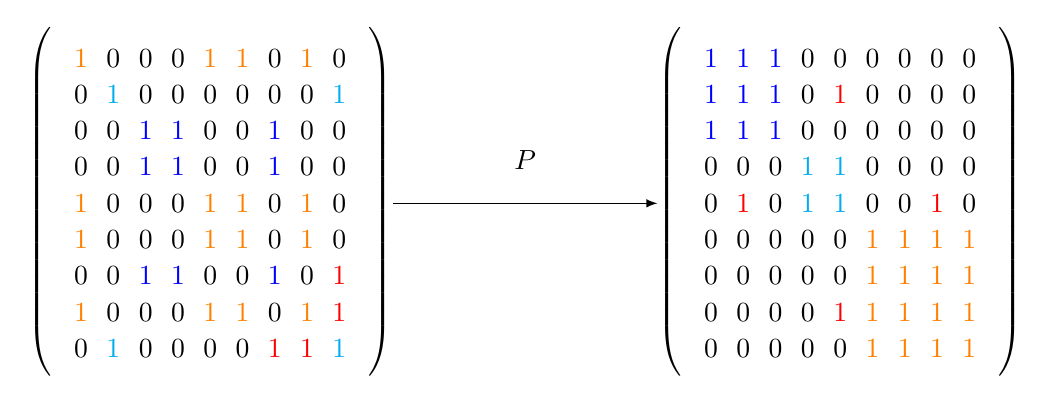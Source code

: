 \begin{tikzpicture}
    \matrix (A) [matrix of math nodes,
    left delimiter = (,
    right delimiter = )]
        {
        \node[orange]{1}; & \node[black]{0}; & \node[black]{0}; & \node[black]{0}; & \node[orange]{1}; & \node[orange]{1}; & \node[black]{0}; & \node[orange]{1}; & \node[black]{0};\\
        \node[black]{0}; & \node[cyan]{1}; & \node[black]{0}; & \node[black]{0}; & \node[black]{0}; & \node[black]{0}; & \node[black]{0}; & \node[black]{0}; & \node[cyan]{1};\\
        \node[black]{0}; & \node[black]{0}; & \node[blue]{1}; & \node[blue]{1}; & \node[black]{0}; & \node[black]{0}; & \node[blue]{1}; & \node[black]{0}; & \node[black]{0};\\
        \node[black]{0}; & \node[black]{0}; & \node[blue]{1}; & \node[blue]{1}; & \node[black]{0}; & \node[black]{0}; & \node[blue]{1}; & \node[black]{0}; & \node[black]{0};\\
        \node[orange]{1}; & \node[black]{0}; & \node[black]{0}; & \node[black]{0}; & \node[orange]{1}; & \node[orange]{1}; & \node[black]{0}; & \node[orange]{1}; & \node[black]{0};\\
        \node[orange]{1}; & \node[black]{0}; & \node[black]{0}; & \node[black]{0}; & \node[orange]{1}; & \node[orange]{1}; & \node[black]{0}; & \node[orange]{1}; & \node[black]{0};\\
        \node[black]{0}; & \node[black]{0}; & \node[blue]{1}; & \node[blue]{1}; & \node[black]{0}; & \node[black]{0}; & \node[blue]{1}; & \node[black]{0}; & \node[red]{1};\\
        \node[orange]{1}; & \node[black]{0}; & \node[black]{0}; & \node[black]{0}; & \node[orange]{1}; & \node[orange]{1}; & \node[black]{0}; & \node[orange]{1}; & \node[red]{1};\\
        \node[black]{0}; & \node[cyan]{1}; & \node[black]{0}; & \node[black]{0}; & \node[black]{0}; & \node[black]{0}; & \node[red]{1}; & \node[red]{1}; & \node[cyan]{1};\\
    };
    \matrix (B) [matrix of math nodes,
    left delimiter = (,
    right delimiter = )] at (8, 0)
        {
        \node[blue]{1}; & \node[blue]{1}; & \node[blue]{1}; & \node[black]{0}; & \node[black]{0}; & \node[black]{0}; & \node[black]{0}; & \node[black]{0}; & \node[black]{0};\\
        \node[blue]{1}; & \node[blue]{1}; & \node[blue]{1}; & \node[black]{0}; & \node[red]{1}; & \node[black]{0}; & \node[black]{0}; & \node[black]{0}; & \node[black]{0};\\
        \node[blue]{1}; & \node[blue]{1}; & \node[blue]{1}; & \node[black]{0}; & \node[black]{0}; & \node[black]{0}; & \node[black]{0}; & \node[black]{0}; & \node[black]{0};\\
        \node[black]{0}; & \node[black]{0}; & \node[black]{0}; & \node[cyan]{1}; & \node[cyan]{1}; & \node[black]{0}; & \node[black]{0}; & \node[black]{0}; & \node[black]{0};\\
        \node[black]{0}; & \node[red]{1}; & \node[black]{0}; & \node[cyan]{1}; & \node[cyan]{1}; & \node[black]{0}; & \node[black]{0}; & \node[red]{1}; & \node[black]{0};\\
        \node[black]{0}; & \node[black]{0}; & \node[black]{0}; & \node[black]{0}; & \node[black]{0}; & \node[orange]{1}; & \node[orange]{1}; & \node[orange]{1}; & \node[orange]{1};\\
        \node[black]{0}; & \node[black]{0}; & \node[black]{0}; & \node[black]{0}; & \node[black]{0}; & \node[orange]{1}; & \node[orange]{1}; & \node[orange]{1}; & \node[orange]{1};\\
        \node[black]{0}; & \node[black]{0}; & \node[black]{0}; & \node[black]{0}; & \node[red]{1}; & \node[orange]{1}; & \node[orange]{1}; & \node[orange]{1}; & \node[orange]{1};\\
        \node[black]{0}; & \node[black]{0}; & \node[black]{0}; & \node[black]{0}; & \node[black]{0}; & \node[orange]{1}; & \node[orange]{1}; & \node[orange]{1}; & \node[orange]{1};\\
    };
    \draw[-latex] ([xshift=10] A.east) -- node[above=3mm, align=center] {$P$} ([xshift=-10] B.west);
\end{tikzpicture}
